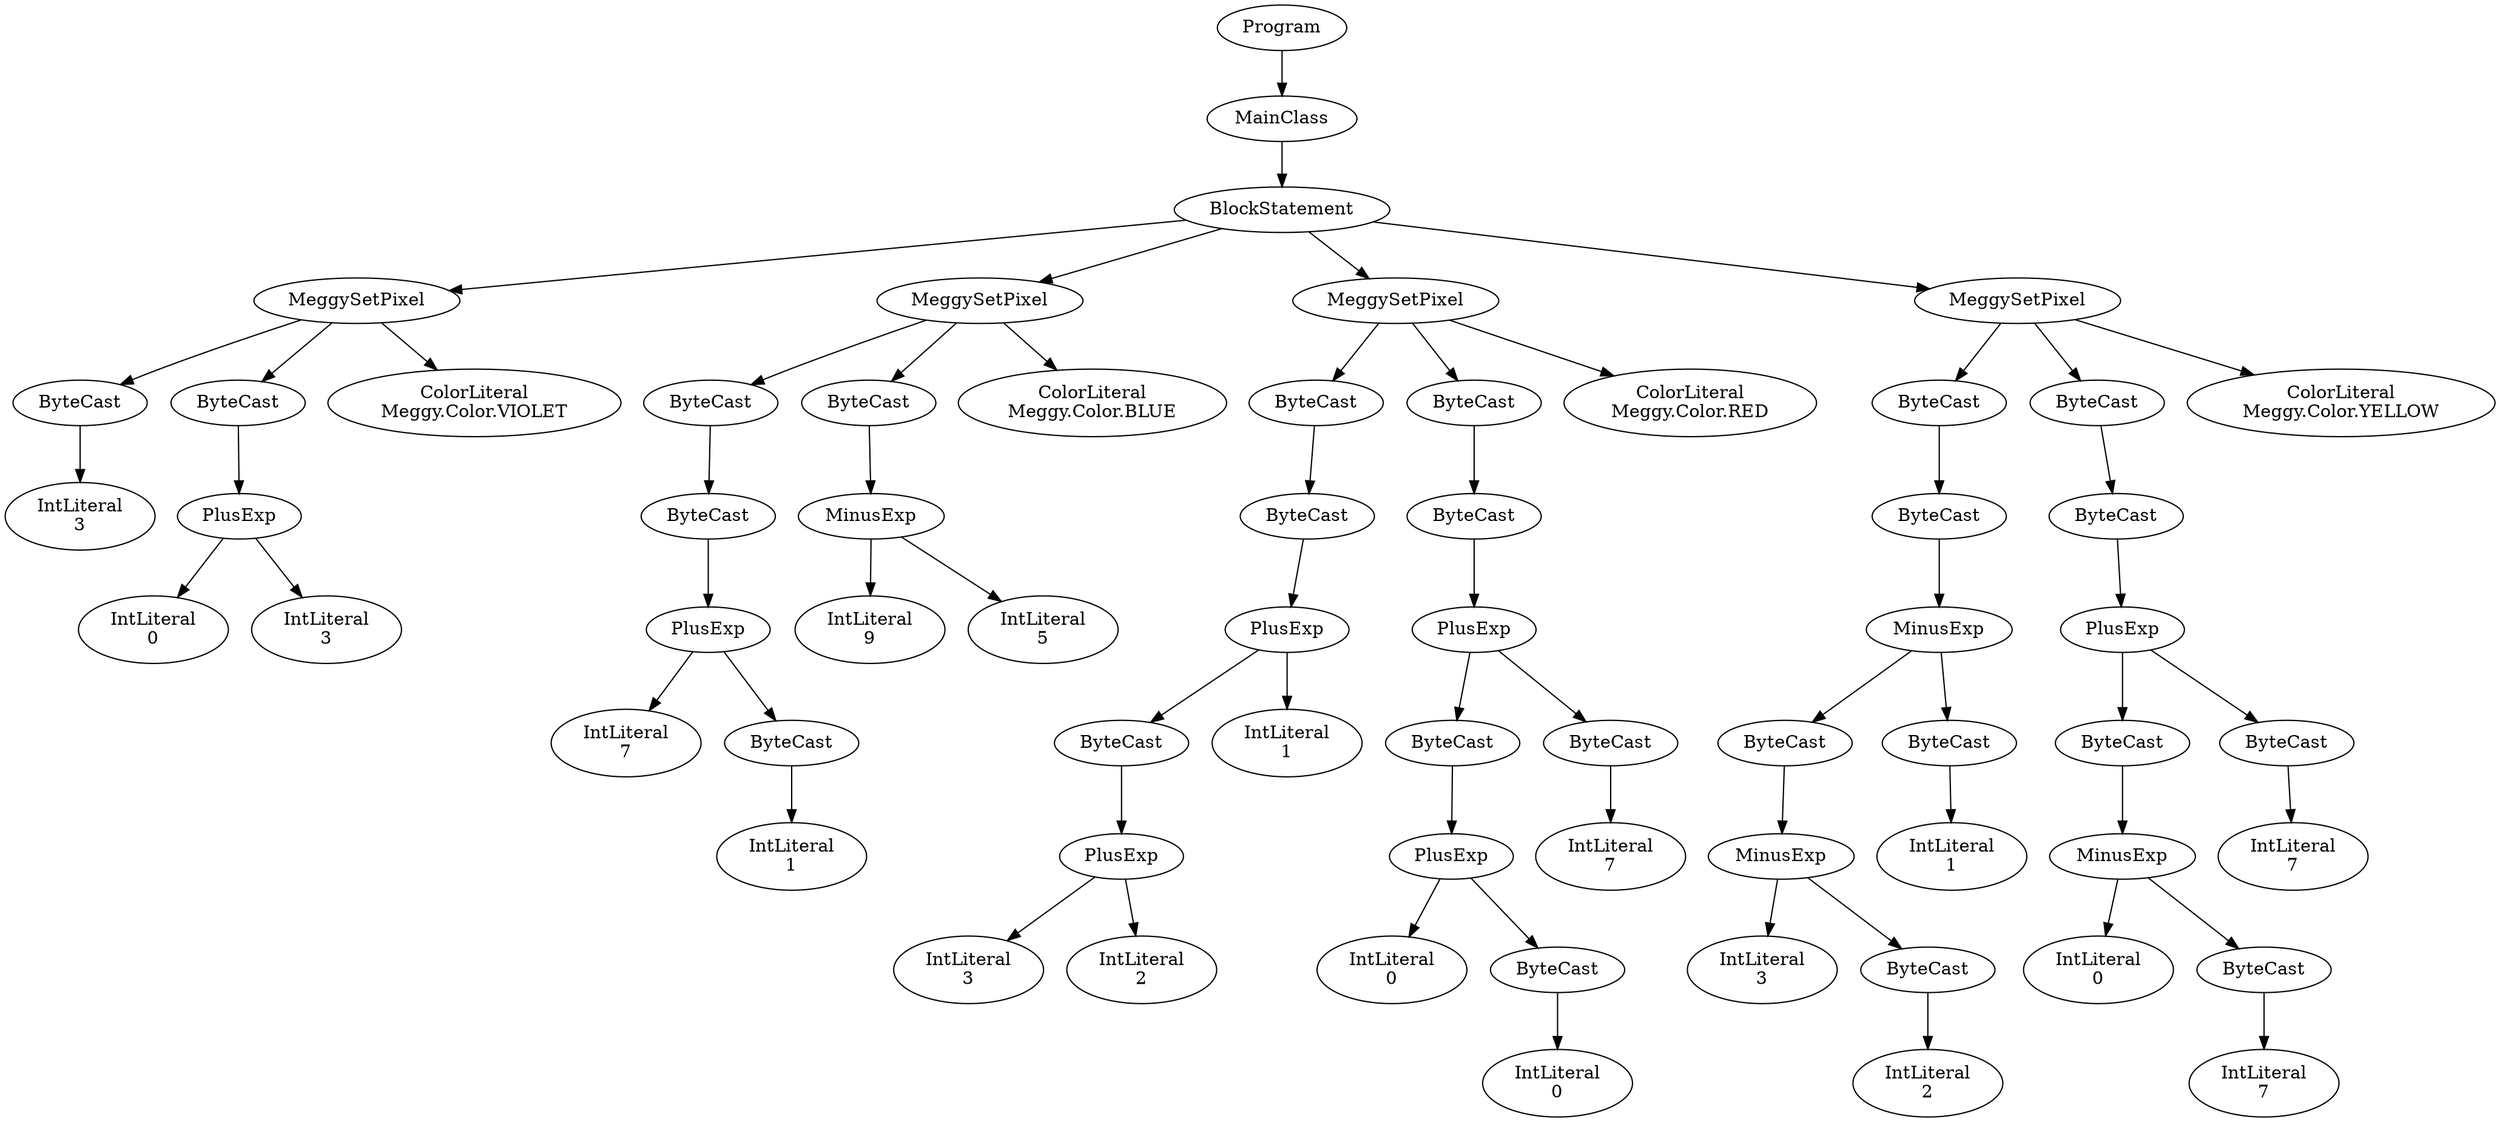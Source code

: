digraph ASTGraph {
0 [ label="Program" ];
1 [ label="MainClass" ];
0 -> 1
2 [ label="BlockStatement" ];
1 -> 2
3 [ label="MeggySetPixel" ];
2 -> 3
4 [ label="ByteCast" ];
3 -> 4
5 [ label="IntLiteral\n3" ];
4 -> 5
6 [ label="ByteCast" ];
3 -> 6
7 [ label="PlusExp" ];
6 -> 7
8 [ label="IntLiteral\n0" ];
7 -> 8
9 [ label="IntLiteral\n3" ];
7 -> 9
10 [ label="ColorLiteral\nMeggy.Color.VIOLET" ];
3 -> 10
11 [ label="MeggySetPixel" ];
2 -> 11
12 [ label="ByteCast" ];
11 -> 12
13 [ label="ByteCast" ];
12 -> 13
14 [ label="PlusExp" ];
13 -> 14
15 [ label="IntLiteral\n7" ];
14 -> 15
16 [ label="ByteCast" ];
14 -> 16
17 [ label="IntLiteral\n1" ];
16 -> 17
18 [ label="ByteCast" ];
11 -> 18
19 [ label="MinusExp" ];
18 -> 19
20 [ label="IntLiteral\n9" ];
19 -> 20
21 [ label="IntLiteral\n5" ];
19 -> 21
22 [ label="ColorLiteral\nMeggy.Color.BLUE" ];
11 -> 22
23 [ label="MeggySetPixel" ];
2 -> 23
24 [ label="ByteCast" ];
23 -> 24
25 [ label="ByteCast" ];
24 -> 25
26 [ label="PlusExp" ];
25 -> 26
27 [ label="ByteCast" ];
26 -> 27
28 [ label="PlusExp" ];
27 -> 28
29 [ label="IntLiteral\n3" ];
28 -> 29
30 [ label="IntLiteral\n2" ];
28 -> 30
31 [ label="IntLiteral\n1" ];
26 -> 31
32 [ label="ByteCast" ];
23 -> 32
33 [ label="ByteCast" ];
32 -> 33
34 [ label="PlusExp" ];
33 -> 34
35 [ label="ByteCast" ];
34 -> 35
36 [ label="PlusExp" ];
35 -> 36
37 [ label="IntLiteral\n0" ];
36 -> 37
38 [ label="ByteCast" ];
36 -> 38
39 [ label="IntLiteral\n0" ];
38 -> 39
40 [ label="ByteCast" ];
34 -> 40
41 [ label="IntLiteral\n7" ];
40 -> 41
42 [ label="ColorLiteral\nMeggy.Color.RED" ];
23 -> 42
43 [ label="MeggySetPixel" ];
2 -> 43
44 [ label="ByteCast" ];
43 -> 44
45 [ label="ByteCast" ];
44 -> 45
46 [ label="MinusExp" ];
45 -> 46
47 [ label="ByteCast" ];
46 -> 47
48 [ label="MinusExp" ];
47 -> 48
49 [ label="IntLiteral\n3" ];
48 -> 49
50 [ label="ByteCast" ];
48 -> 50
51 [ label="IntLiteral\n2" ];
50 -> 51
52 [ label="ByteCast" ];
46 -> 52
53 [ label="IntLiteral\n1" ];
52 -> 53
54 [ label="ByteCast" ];
43 -> 54
55 [ label="ByteCast" ];
54 -> 55
56 [ label="PlusExp" ];
55 -> 56
57 [ label="ByteCast" ];
56 -> 57
58 [ label="MinusExp" ];
57 -> 58
59 [ label="IntLiteral\n0" ];
58 -> 59
60 [ label="ByteCast" ];
58 -> 60
61 [ label="IntLiteral\n7" ];
60 -> 61
62 [ label="ByteCast" ];
56 -> 62
63 [ label="IntLiteral\n7" ];
62 -> 63
64 [ label="ColorLiteral\nMeggy.Color.YELLOW" ];
43 -> 64
}
